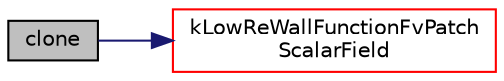 digraph "clone"
{
  bgcolor="transparent";
  edge [fontname="Helvetica",fontsize="10",labelfontname="Helvetica",labelfontsize="10"];
  node [fontname="Helvetica",fontsize="10",shape=record];
  rankdir="LR";
  Node396 [label="clone",height=0.2,width=0.4,color="black", fillcolor="grey75", style="filled", fontcolor="black"];
  Node396 -> Node397 [color="midnightblue",fontsize="10",style="solid",fontname="Helvetica"];
  Node397 [label="kLowReWallFunctionFvPatch\lScalarField",height=0.2,width=0.4,color="red",URL="$a32137.html#ae1470376b530c227f2fbca00ed52b769",tooltip="Construct from patch and internal field. "];
}
